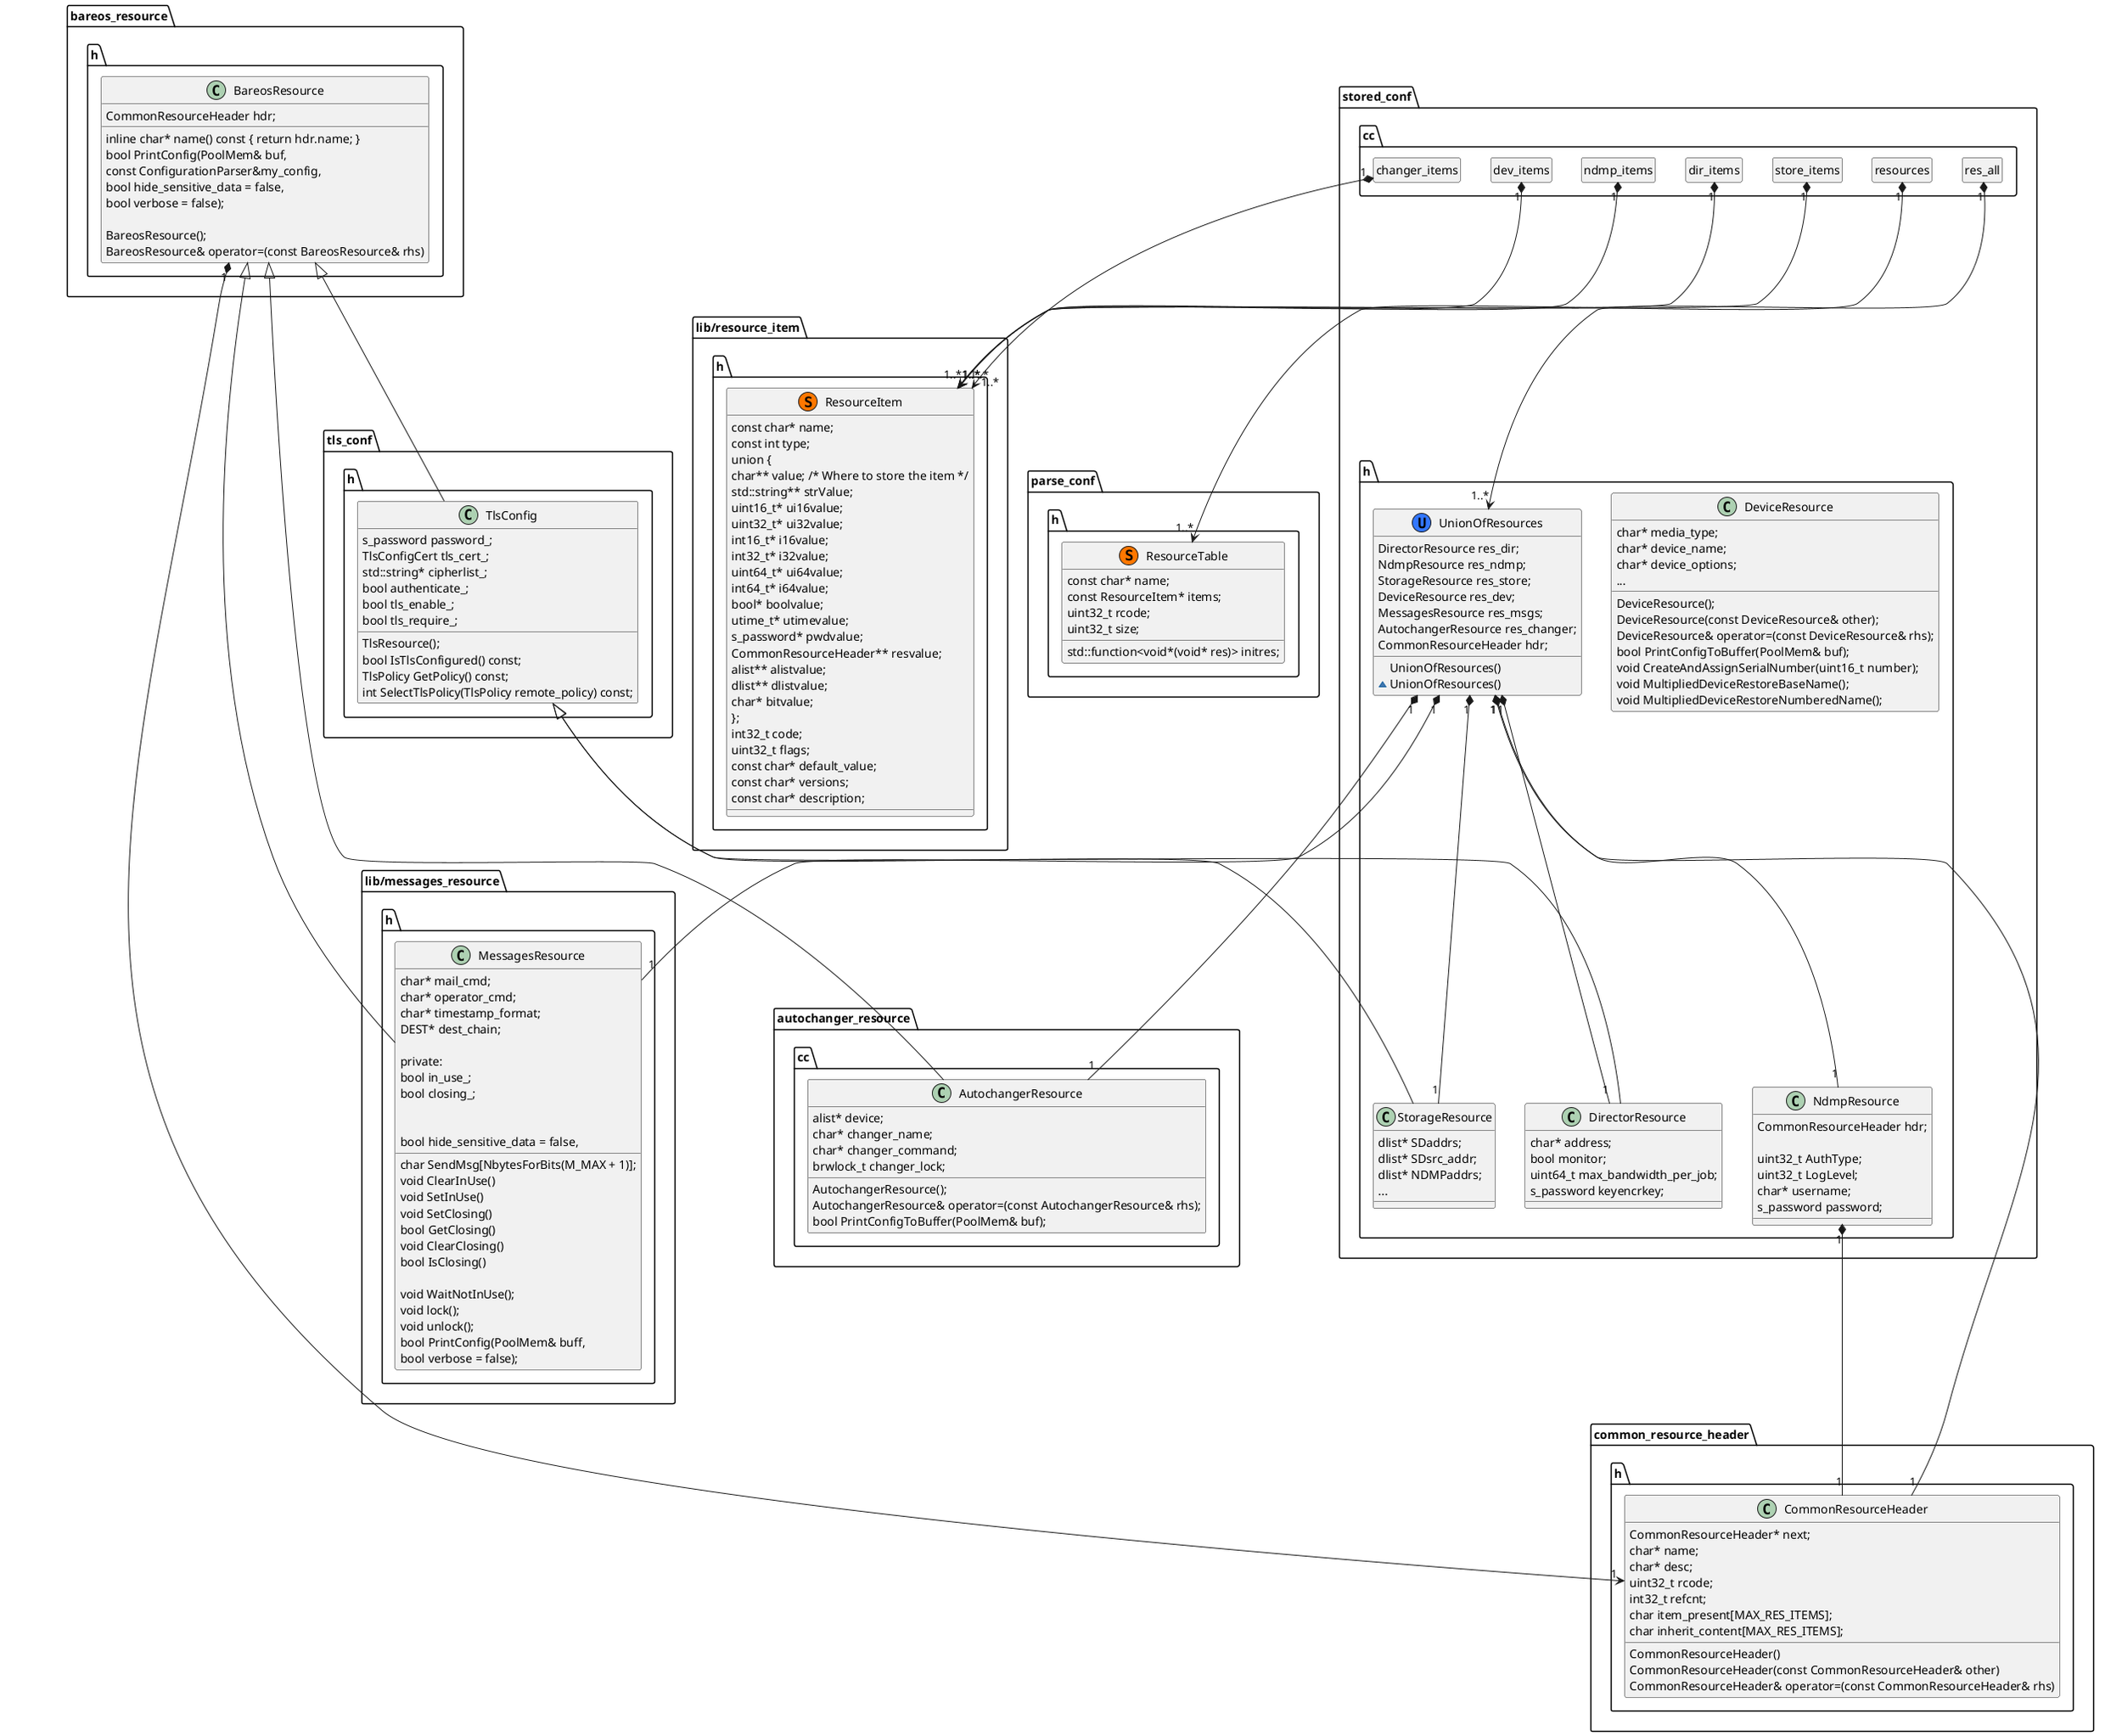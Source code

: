 .. uml::
  :caption: Old Class Diagram of Storage Daemon Resource Classes

  @startuml

  !define STRUCT_COLOR (S,#FF7700)
  !define UNION_COLOR (U,#3377FF)

  package lib/resource_item.h {
  class ResourceItem << STRUCT_COLOR >>  {
    const char* name;
    const int type;
    union {
      char** value; /* Where to store the item */
      std::string** strValue;
      uint16_t* ui16value;
      uint32_t* ui32value;
      int16_t* i16value;
      int32_t* i32value;
      uint64_t* ui64value;
      int64_t* i64value;
      bool* boolvalue;
      utime_t* utimevalue;
      s_password* pwdvalue;
      CommonResourceHeader** resvalue;
      alist** alistvalue;
      dlist** dlistvalue;
      char* bitvalue;
    };
    int32_t code;
    uint32_t flags;
    const char* default_value;
    const char* versions;
    const char* description;
  }
  }

  package tls_conf.h {
  class TlsConfig {
    s_password password_;
    TlsConfigCert tls_cert_;
    std::string* cipherlist_;
    bool authenticate_;
    bool tls_enable_;
    bool tls_require_;

    TlsResource();
    bool IsTlsConfigured() const;
    TlsPolicy GetPolicy() const;
    int SelectTlsPolicy(TlsPolicy remote_policy) const;
  }
  }

  package parse_conf.h {
  class ResourceTable << STRUCT_COLOR >>  {
    const char* name;
    const ResourceItem* items;
    uint32_t rcode;
    uint32_t size;
    std::function<void*(void* res)> initres;
  }
  }

  package bareos_resource.h {
  class BareosResource {
    CommonResourceHeader hdr;

    inline char* name() const { return hdr.name; }
    bool PrintConfig(PoolMem& buf, \nconst ConfigurationParser&my_config, \nbool hide_sensitive_data = false, \nbool verbose = false);

    BareosResource();
    BareosResource& operator=(const BareosResource& rhs)
  }
  }

  package common_resource_header.h {
  class CommonResourceHeader {
    CommonResourceHeader* next;
    char* name;
    char* desc;
    uint32_t rcode;
    int32_t refcnt;
    char item_present[MAX_RES_ITEMS];
    char inherit_content[MAX_RES_ITEMS];
    CommonResourceHeader()
    CommonResourceHeader(const CommonResourceHeader& other)
    CommonResourceHeader& operator=(const CommonResourceHeader& rhs)
  }
  }

  BareosResource <|-- TlsConfig
  BareosResource "1"*-->"1" CommonResourceHeader


  package autochanger_resource.cc {
  class AutochangerResource {
    AutochangerResource();
    AutochangerResource& operator=(const AutochangerResource& rhs);
    bool PrintConfigToBuffer(PoolMem& buf);

    alist* device;
    char* changer_name;
    char* changer_command;
    brwlock_t changer_lock;
  }
  }

  package lib/messages_resource.h {
  class MessagesResource {
    char* mail_cmd;
    char* operator_cmd;
    char* timestamp_format;
    DEST* dest_chain;
    char SendMsg[NbytesForBits(M_MAX + 1)];

   private:
    bool in_use_;
    bool closing_;

    void ClearInUse()
    void SetInUse()
    void SetClosing()
    bool GetClosing()
    void ClearClosing()
    bool IsClosing()

    void WaitNotInUse();
    void lock();
    void unlock();
    bool PrintConfig(PoolMem& buff,
                     bool hide_sensitive_data = false,
                     bool verbose = false);
  }
  }

  package stored_conf.h {

  class StorageResource {
    dlist* SDaddrs;
    dlist* SDsrc_addr;
    dlist* NDMPaddrs;
    ...
  }

  class DirectorResource {
    char* address;
    bool monitor;
    uint64_t max_bandwidth_per_job;
    s_password keyencrkey;
  }

  class NdmpResource {
    CommonResourceHeader hdr;

    uint32_t AuthType;
    uint32_t LogLevel;
    char* username;
    s_password password;
  }

  class DeviceResource {
    char* media_type;
    char* device_name;
    char* device_options;
    ...
    DeviceResource();
    DeviceResource(const DeviceResource& other);
    DeviceResource& operator=(const DeviceResource& rhs);
    bool PrintConfigToBuffer(PoolMem& buf);
    void CreateAndAssignSerialNumber(uint16_t number);
    void MultipliedDeviceRestoreBaseName();
    void MultipliedDeviceRestoreNumberedName();
  }

  class UnionOfResources << UNION_COLOR >> {
    DirectorResource res_dir;
    NdmpResource res_ndmp;
    StorageResource res_store;
    DeviceResource res_dev;
    MessagesResource res_msgs;
    AutochangerResource res_changer;
    CommonResourceHeader hdr;

    UnionOfResources()
    ~UnionOfResources()
  }
  UnionOfResources "1"*--"1" DirectorResource
  UnionOfResources "1"*--"1" NdmpResource
  UnionOfResources "1"*--"1" StorageResource
  UnionOfResources "1"*--"1" CommonResourceHeader
  UnionOfResources "1"*--"1" MessagesResource
  UnionOfResources "1"*--"1" AutochangerResource
  NdmpResource "1"*--"1" CommonResourceHeader
  }

  package stored_conf.cc {
  hide members
  hide circle

  store_items "1"*-->"1..*" ResourceItem
  dir_items "1"*-->"1..*" ResourceItem
  ndmp_items "1"*-->"1..*" ResourceItem
  dev_items "1"*-->"1..*" ResourceItem
  changer_items "1"*-->"1..*" ResourceItem

  resources "1"*-->"1..*" ResourceTable
  res_all "1"*-->"1..*" UnionOfResources

  TlsConfig <|-- DirectorResource
  TlsConfig <|-- StorageResource
  BareosResource <|-- MessagesResource
  BareosResource <|-- AutochangerResource
  }

  @enduml
